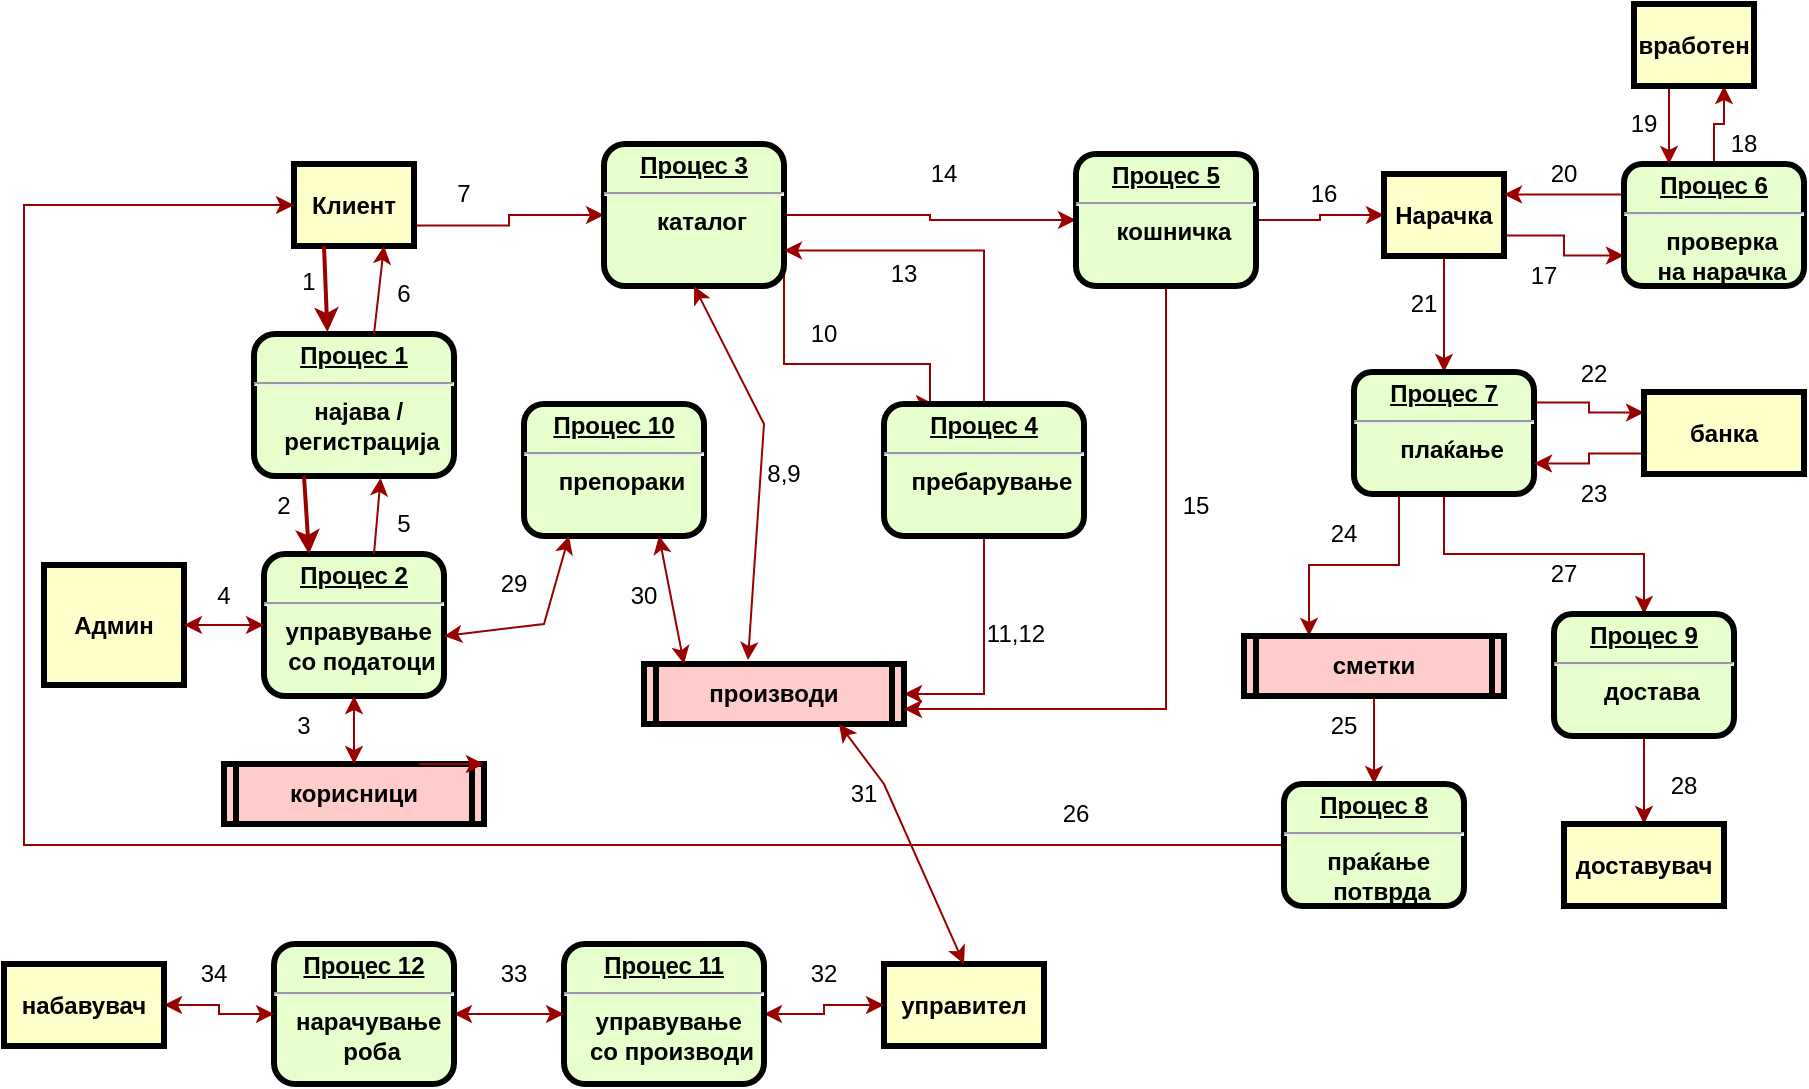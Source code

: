 <mxfile version="20.6.2" type="github">
  <diagram name="Page-1" id="c7558073-3199-34d8-9f00-42111426c3f3">
    <mxGraphModel dx="2430" dy="2341" grid="1" gridSize="10" guides="1" tooltips="1" connect="1" arrows="1" fold="1" page="1" pageScale="1" pageWidth="1169" pageHeight="1654" background="none" math="0" shadow="0">
      <root>
        <mxCell id="0" />
        <mxCell id="1" parent="0" />
        <mxCell id="QAfh6W4sXVzHyR8STNYW-227" style="edgeStyle=orthogonalEdgeStyle;rounded=0;orthogonalLoop=1;jettySize=auto;html=1;exitX=0;exitY=0.5;exitDx=0;exitDy=0;entryX=1;entryY=0.5;entryDx=0;entryDy=0;strokeColor=#990000;" edge="1" parent="1" source="QAfh6W4sXVzHyR8STNYW-221" target="QAfh6W4sXVzHyR8STNYW-223">
          <mxGeometry relative="1" as="geometry" />
        </mxCell>
        <mxCell id="QAfh6W4sXVzHyR8STNYW-128" value="&lt;p style=&quot;margin: 0px; margin-top: 4px; text-align: center; text-decoration: underline;&quot;&gt;&lt;strong&gt;Процес 1&lt;br&gt;&lt;/strong&gt;&lt;/p&gt;&lt;hr&gt;&lt;p style=&quot;margin: 0px; margin-left: 8px;&quot;&gt;најава /&amp;nbsp;&lt;/p&gt;&lt;p style=&quot;margin: 0px; margin-left: 8px;&quot;&gt;регистрација&lt;/p&gt;" style="verticalAlign=middle;align=center;overflow=fill;fontSize=12;fontFamily=Helvetica;html=1;rounded=1;fontStyle=1;strokeWidth=3;fillColor=#E6FFCC" vertex="1" parent="1">
          <mxGeometry x="-965" y="115" width="100" height="71" as="geometry" />
        </mxCell>
        <mxCell id="QAfh6W4sXVzHyR8STNYW-129" value="Админ" style="whiteSpace=wrap;align=center;verticalAlign=middle;fontStyle=1;strokeWidth=3;fillColor=#FFFFCC" vertex="1" parent="1">
          <mxGeometry x="-1070" y="230.5" width="70" height="60" as="geometry" />
        </mxCell>
        <mxCell id="QAfh6W4sXVzHyR8STNYW-149" style="edgeStyle=orthogonalEdgeStyle;rounded=0;orthogonalLoop=1;jettySize=auto;html=1;exitX=1;exitY=0.75;exitDx=0;exitDy=0;entryX=0;entryY=0.5;entryDx=0;entryDy=0;strokeColor=#990000;" edge="1" parent="1" source="QAfh6W4sXVzHyR8STNYW-130" target="QAfh6W4sXVzHyR8STNYW-148">
          <mxGeometry relative="1" as="geometry" />
        </mxCell>
        <mxCell id="QAfh6W4sXVzHyR8STNYW-130" value="Клиент" style="whiteSpace=wrap;align=center;verticalAlign=middle;fontStyle=1;strokeWidth=3;fillColor=#FFFFCC" vertex="1" parent="1">
          <mxGeometry x="-945" y="30" width="60" height="41" as="geometry" />
        </mxCell>
        <mxCell id="QAfh6W4sXVzHyR8STNYW-131" value="корисници" style="shape=process;whiteSpace=wrap;align=center;verticalAlign=middle;size=0.048;fontStyle=1;strokeWidth=3;fillColor=#FFCCCC" vertex="1" parent="1">
          <mxGeometry x="-980" y="330" width="130" height="30" as="geometry" />
        </mxCell>
        <mxCell id="QAfh6W4sXVzHyR8STNYW-132" value="" style="edgeStyle=none;noEdgeStyle=1;strokeColor=#990000;strokeWidth=2;exitX=0.25;exitY=1;exitDx=0;exitDy=0;entryX=0.367;entryY=-0.014;entryDx=0;entryDy=0;entryPerimeter=0;" edge="1" source="QAfh6W4sXVzHyR8STNYW-130" parent="1" target="QAfh6W4sXVzHyR8STNYW-128">
          <mxGeometry width="100" height="100" relative="1" as="geometry">
            <mxPoint x="-840" y="135" as="sourcePoint" />
            <mxPoint x="-920" y="115" as="targetPoint" />
          </mxGeometry>
        </mxCell>
        <mxCell id="QAfh6W4sXVzHyR8STNYW-133" value="1" style="text;spacingTop=-5;align=center" vertex="1" parent="1">
          <mxGeometry x="-960" y="80" width="45" height="20" as="geometry" />
        </mxCell>
        <mxCell id="QAfh6W4sXVzHyR8STNYW-134" value="&lt;p style=&quot;margin: 0px; margin-top: 4px; text-align: center; text-decoration: underline;&quot;&gt;&lt;strong&gt;Процес 2&lt;br&gt;&lt;/strong&gt;&lt;/p&gt;&lt;hr&gt;&lt;p style=&quot;margin: 0px; margin-left: 8px;&quot;&gt;управување&amp;nbsp;&lt;/p&gt;&lt;p style=&quot;margin: 0px; margin-left: 8px;&quot;&gt;со податоци&lt;/p&gt;" style="verticalAlign=middle;align=center;overflow=fill;fontSize=12;fontFamily=Helvetica;html=1;rounded=1;fontStyle=1;strokeWidth=3;fillColor=#E6FFCC" vertex="1" parent="1">
          <mxGeometry x="-960" y="225" width="90" height="71" as="geometry" />
        </mxCell>
        <mxCell id="QAfh6W4sXVzHyR8STNYW-135" value="" style="edgeStyle=none;noEdgeStyle=1;strokeColor=#990000;strokeWidth=2;entryX=0.25;entryY=0;entryDx=0;entryDy=0;exitX=0.25;exitY=1;exitDx=0;exitDy=0;" edge="1" source="QAfh6W4sXVzHyR8STNYW-128" target="QAfh6W4sXVzHyR8STNYW-134" parent="1">
          <mxGeometry width="100" height="100" relative="1" as="geometry">
            <mxPoint x="-870" y="215" as="sourcePoint" />
            <mxPoint x="-910" y="125" as="targetPoint" />
          </mxGeometry>
        </mxCell>
        <mxCell id="QAfh6W4sXVzHyR8STNYW-136" value="2" style="text;html=1;strokeColor=none;fillColor=none;align=center;verticalAlign=middle;whiteSpace=wrap;rounded=0;" vertex="1" parent="1">
          <mxGeometry x="-980" y="186" width="60" height="30" as="geometry" />
        </mxCell>
        <mxCell id="QAfh6W4sXVzHyR8STNYW-137" value="" style="endArrow=classic;startArrow=classic;html=1;rounded=0;strokeColor=#990000;entryX=0.5;entryY=0;entryDx=0;entryDy=0;exitX=0.5;exitY=1;exitDx=0;exitDy=0;" edge="1" source="QAfh6W4sXVzHyR8STNYW-134" target="QAfh6W4sXVzHyR8STNYW-131" parent="1">
          <mxGeometry width="50" height="50" relative="1" as="geometry">
            <mxPoint x="-920" y="305" as="sourcePoint" />
            <mxPoint x="-550" y="235" as="targetPoint" />
          </mxGeometry>
        </mxCell>
        <mxCell id="QAfh6W4sXVzHyR8STNYW-138" style="edgeStyle=orthogonalEdgeStyle;rounded=0;orthogonalLoop=1;jettySize=auto;html=1;exitX=0.75;exitY=0;exitDx=0;exitDy=0;entryX=1;entryY=0;entryDx=0;entryDy=0;strokeColor=#990000;" edge="1" source="QAfh6W4sXVzHyR8STNYW-131" target="QAfh6W4sXVzHyR8STNYW-131" parent="1">
          <mxGeometry relative="1" as="geometry" />
        </mxCell>
        <mxCell id="QAfh6W4sXVzHyR8STNYW-139" value="3" style="text;html=1;strokeColor=none;fillColor=none;align=center;verticalAlign=middle;whiteSpace=wrap;rounded=0;" vertex="1" parent="1">
          <mxGeometry x="-970" y="296" width="60" height="30" as="geometry" />
        </mxCell>
        <mxCell id="QAfh6W4sXVzHyR8STNYW-140" value="" style="endArrow=classic;startArrow=classic;html=1;rounded=0;strokeColor=#990000;entryX=0;entryY=0.5;entryDx=0;entryDy=0;exitX=1;exitY=0.5;exitDx=0;exitDy=0;" edge="1" source="QAfh6W4sXVzHyR8STNYW-129" target="QAfh6W4sXVzHyR8STNYW-134" parent="1">
          <mxGeometry width="50" height="50" relative="1" as="geometry">
            <mxPoint x="-1040" y="266" as="sourcePoint" />
            <mxPoint x="-990" y="216" as="targetPoint" />
          </mxGeometry>
        </mxCell>
        <mxCell id="QAfh6W4sXVzHyR8STNYW-141" value="4" style="text;html=1;strokeColor=none;fillColor=none;align=center;verticalAlign=middle;whiteSpace=wrap;rounded=0;" vertex="1" parent="1">
          <mxGeometry x="-1010" y="230.5" width="60" height="30" as="geometry" />
        </mxCell>
        <mxCell id="QAfh6W4sXVzHyR8STNYW-142" value="" style="endArrow=classic;html=1;rounded=0;strokeColor=#990000;entryX=0.633;entryY=1.014;entryDx=0;entryDy=0;entryPerimeter=0;" edge="1" parent="1" target="QAfh6W4sXVzHyR8STNYW-128">
          <mxGeometry width="50" height="50" relative="1" as="geometry">
            <mxPoint x="-905" y="225" as="sourcePoint" />
            <mxPoint x="-855" y="175" as="targetPoint" />
          </mxGeometry>
        </mxCell>
        <mxCell id="QAfh6W4sXVzHyR8STNYW-143" value="5" style="text;html=1;strokeColor=none;fillColor=none;align=center;verticalAlign=middle;whiteSpace=wrap;rounded=0;" vertex="1" parent="1">
          <mxGeometry x="-920" y="195" width="60" height="30" as="geometry" />
        </mxCell>
        <mxCell id="QAfh6W4sXVzHyR8STNYW-145" value="" style="endArrow=classic;html=1;rounded=0;strokeColor=#990000;entryX=0.75;entryY=1;entryDx=0;entryDy=0;" edge="1" parent="1" target="QAfh6W4sXVzHyR8STNYW-130">
          <mxGeometry width="50" height="50" relative="1" as="geometry">
            <mxPoint x="-905" y="115" as="sourcePoint" />
            <mxPoint x="-855" y="65" as="targetPoint" />
          </mxGeometry>
        </mxCell>
        <mxCell id="QAfh6W4sXVzHyR8STNYW-146" value="6" style="text;html=1;strokeColor=none;fillColor=none;align=center;verticalAlign=middle;whiteSpace=wrap;rounded=0;" vertex="1" parent="1">
          <mxGeometry x="-920" y="80" width="60" height="30" as="geometry" />
        </mxCell>
        <mxCell id="QAfh6W4sXVzHyR8STNYW-161" style="edgeStyle=orthogonalEdgeStyle;rounded=0;orthogonalLoop=1;jettySize=auto;html=1;exitX=1;exitY=0.75;exitDx=0;exitDy=0;entryX=0.25;entryY=0;entryDx=0;entryDy=0;strokeColor=#990000;" edge="1" parent="1" source="QAfh6W4sXVzHyR8STNYW-148" target="QAfh6W4sXVzHyR8STNYW-151">
          <mxGeometry relative="1" as="geometry">
            <Array as="points">
              <mxPoint x="-700" y="130" />
              <mxPoint x="-627" y="130" />
            </Array>
          </mxGeometry>
        </mxCell>
        <mxCell id="QAfh6W4sXVzHyR8STNYW-167" style="edgeStyle=orthogonalEdgeStyle;rounded=0;orthogonalLoop=1;jettySize=auto;html=1;exitX=1;exitY=0.5;exitDx=0;exitDy=0;entryX=0;entryY=0.5;entryDx=0;entryDy=0;strokeColor=#990000;" edge="1" parent="1" source="QAfh6W4sXVzHyR8STNYW-148" target="QAfh6W4sXVzHyR8STNYW-166">
          <mxGeometry relative="1" as="geometry" />
        </mxCell>
        <mxCell id="QAfh6W4sXVzHyR8STNYW-148" value="&lt;p style=&quot;margin: 0px; margin-top: 4px; text-align: center; text-decoration: underline;&quot;&gt;&lt;strong&gt;Процес 3&lt;br&gt;&lt;/strong&gt;&lt;/p&gt;&lt;hr&gt;&lt;p style=&quot;margin: 0px; margin-left: 8px;&quot;&gt;каталог&lt;/p&gt;" style="verticalAlign=middle;align=center;overflow=fill;fontSize=12;fontFamily=Helvetica;html=1;rounded=1;fontStyle=1;strokeWidth=3;fillColor=#E6FFCC" vertex="1" parent="1">
          <mxGeometry x="-790" y="20" width="90" height="71" as="geometry" />
        </mxCell>
        <mxCell id="QAfh6W4sXVzHyR8STNYW-150" value="7" style="text;html=1;strokeColor=none;fillColor=none;align=center;verticalAlign=middle;whiteSpace=wrap;rounded=0;" vertex="1" parent="1">
          <mxGeometry x="-890" y="30" width="60" height="30" as="geometry" />
        </mxCell>
        <mxCell id="QAfh6W4sXVzHyR8STNYW-157" style="edgeStyle=orthogonalEdgeStyle;rounded=0;orthogonalLoop=1;jettySize=auto;html=1;exitX=0.5;exitY=1;exitDx=0;exitDy=0;entryX=1;entryY=0.5;entryDx=0;entryDy=0;strokeColor=#990000;" edge="1" parent="1" source="QAfh6W4sXVzHyR8STNYW-151" target="QAfh6W4sXVzHyR8STNYW-152">
          <mxGeometry relative="1" as="geometry" />
        </mxCell>
        <mxCell id="QAfh6W4sXVzHyR8STNYW-164" style="edgeStyle=orthogonalEdgeStyle;rounded=0;orthogonalLoop=1;jettySize=auto;html=1;exitX=0.5;exitY=0;exitDx=0;exitDy=0;entryX=1;entryY=0.75;entryDx=0;entryDy=0;strokeColor=#990000;" edge="1" parent="1" source="QAfh6W4sXVzHyR8STNYW-151" target="QAfh6W4sXVzHyR8STNYW-148">
          <mxGeometry relative="1" as="geometry" />
        </mxCell>
        <mxCell id="QAfh6W4sXVzHyR8STNYW-151" value="&lt;p style=&quot;margin: 0px; margin-top: 4px; text-align: center; text-decoration: underline;&quot;&gt;&lt;strong&gt;Процес 4&lt;br&gt;&lt;/strong&gt;&lt;/p&gt;&lt;hr&gt;&lt;p style=&quot;margin: 0px; margin-left: 8px;&quot;&gt;пребарување&lt;/p&gt;" style="verticalAlign=middle;align=center;overflow=fill;fontSize=12;fontFamily=Helvetica;html=1;rounded=1;fontStyle=1;strokeWidth=3;fillColor=#E6FFCC" vertex="1" parent="1">
          <mxGeometry x="-650" y="150" width="100" height="66" as="geometry" />
        </mxCell>
        <mxCell id="QAfh6W4sXVzHyR8STNYW-152" value="производи" style="shape=process;whiteSpace=wrap;align=center;verticalAlign=middle;size=0.048;fontStyle=1;strokeWidth=3;fillColor=#FFCCCC" vertex="1" parent="1">
          <mxGeometry x="-770" y="280" width="130" height="30" as="geometry" />
        </mxCell>
        <mxCell id="QAfh6W4sXVzHyR8STNYW-153" value="" style="endArrow=classic;startArrow=classic;html=1;rounded=0;strokeColor=#990000;exitX=0.4;exitY=-0.067;exitDx=0;exitDy=0;exitPerimeter=0;entryX=0.5;entryY=1;entryDx=0;entryDy=0;" edge="1" parent="1" source="QAfh6W4sXVzHyR8STNYW-152" target="QAfh6W4sXVzHyR8STNYW-148">
          <mxGeometry width="50" height="50" relative="1" as="geometry">
            <mxPoint x="-690" y="230" as="sourcePoint" />
            <mxPoint x="-640" y="180" as="targetPoint" />
            <Array as="points">
              <mxPoint x="-710" y="160" />
            </Array>
          </mxGeometry>
        </mxCell>
        <mxCell id="QAfh6W4sXVzHyR8STNYW-154" value="8,9" style="text;html=1;strokeColor=none;fillColor=none;align=center;verticalAlign=middle;whiteSpace=wrap;rounded=0;" vertex="1" parent="1">
          <mxGeometry x="-730" y="170" width="60" height="30" as="geometry" />
        </mxCell>
        <mxCell id="QAfh6W4sXVzHyR8STNYW-156" value="10" style="text;html=1;strokeColor=none;fillColor=none;align=center;verticalAlign=middle;whiteSpace=wrap;rounded=0;" vertex="1" parent="1">
          <mxGeometry x="-710" y="100" width="60" height="30" as="geometry" />
        </mxCell>
        <mxCell id="QAfh6W4sXVzHyR8STNYW-158" value="11,12" style="text;html=1;strokeColor=none;fillColor=none;align=center;verticalAlign=middle;whiteSpace=wrap;rounded=0;" vertex="1" parent="1">
          <mxGeometry x="-614" y="250" width="60" height="30" as="geometry" />
        </mxCell>
        <mxCell id="QAfh6W4sXVzHyR8STNYW-165" value="13" style="text;html=1;strokeColor=none;fillColor=none;align=center;verticalAlign=middle;whiteSpace=wrap;rounded=0;" vertex="1" parent="1">
          <mxGeometry x="-670" y="70" width="60" height="30" as="geometry" />
        </mxCell>
        <mxCell id="QAfh6W4sXVzHyR8STNYW-169" style="edgeStyle=orthogonalEdgeStyle;rounded=0;orthogonalLoop=1;jettySize=auto;html=1;exitX=0.5;exitY=1;exitDx=0;exitDy=0;entryX=1;entryY=0.75;entryDx=0;entryDy=0;strokeColor=#990000;" edge="1" parent="1" source="QAfh6W4sXVzHyR8STNYW-166" target="QAfh6W4sXVzHyR8STNYW-152">
          <mxGeometry relative="1" as="geometry" />
        </mxCell>
        <mxCell id="QAfh6W4sXVzHyR8STNYW-172" style="edgeStyle=orthogonalEdgeStyle;rounded=0;orthogonalLoop=1;jettySize=auto;html=1;exitX=1;exitY=0.5;exitDx=0;exitDy=0;entryX=0;entryY=0.5;entryDx=0;entryDy=0;strokeColor=#990000;" edge="1" parent="1" source="QAfh6W4sXVzHyR8STNYW-166" target="QAfh6W4sXVzHyR8STNYW-171">
          <mxGeometry relative="1" as="geometry" />
        </mxCell>
        <mxCell id="QAfh6W4sXVzHyR8STNYW-166" value="&lt;p style=&quot;margin: 0px; margin-top: 4px; text-align: center; text-decoration: underline;&quot;&gt;&lt;strong&gt;Процес 5&lt;br&gt;&lt;/strong&gt;&lt;/p&gt;&lt;hr&gt;&lt;p style=&quot;margin: 0px; margin-left: 8px;&quot;&gt;кошничка&lt;/p&gt;" style="verticalAlign=middle;align=center;overflow=fill;fontSize=12;fontFamily=Helvetica;html=1;rounded=1;fontStyle=1;strokeWidth=3;fillColor=#E6FFCC" vertex="1" parent="1">
          <mxGeometry x="-554" y="25" width="90" height="66" as="geometry" />
        </mxCell>
        <mxCell id="QAfh6W4sXVzHyR8STNYW-168" value="14" style="text;html=1;strokeColor=none;fillColor=none;align=center;verticalAlign=middle;whiteSpace=wrap;rounded=0;" vertex="1" parent="1">
          <mxGeometry x="-650" y="20" width="60" height="30" as="geometry" />
        </mxCell>
        <mxCell id="QAfh6W4sXVzHyR8STNYW-170" value="15" style="text;html=1;strokeColor=none;fillColor=none;align=center;verticalAlign=middle;whiteSpace=wrap;rounded=0;" vertex="1" parent="1">
          <mxGeometry x="-524" y="186" width="60" height="30" as="geometry" />
        </mxCell>
        <mxCell id="QAfh6W4sXVzHyR8STNYW-175" style="edgeStyle=orthogonalEdgeStyle;rounded=0;orthogonalLoop=1;jettySize=auto;html=1;exitX=1;exitY=0.75;exitDx=0;exitDy=0;entryX=0;entryY=0.75;entryDx=0;entryDy=0;strokeColor=#990000;" edge="1" parent="1" source="QAfh6W4sXVzHyR8STNYW-171" target="QAfh6W4sXVzHyR8STNYW-174">
          <mxGeometry relative="1" as="geometry" />
        </mxCell>
        <mxCell id="QAfh6W4sXVzHyR8STNYW-188" style="edgeStyle=orthogonalEdgeStyle;rounded=0;orthogonalLoop=1;jettySize=auto;html=1;exitX=0.5;exitY=1;exitDx=0;exitDy=0;entryX=0.5;entryY=0;entryDx=0;entryDy=0;strokeColor=#990000;" edge="1" parent="1" source="QAfh6W4sXVzHyR8STNYW-171" target="QAfh6W4sXVzHyR8STNYW-184">
          <mxGeometry relative="1" as="geometry" />
        </mxCell>
        <mxCell id="QAfh6W4sXVzHyR8STNYW-171" value="Нарачка" style="whiteSpace=wrap;align=center;verticalAlign=middle;fontStyle=1;strokeWidth=3;fillColor=#FFFFCC" vertex="1" parent="1">
          <mxGeometry x="-400" y="35" width="60" height="41" as="geometry" />
        </mxCell>
        <mxCell id="QAfh6W4sXVzHyR8STNYW-173" value="16" style="text;html=1;strokeColor=none;fillColor=none;align=center;verticalAlign=middle;whiteSpace=wrap;rounded=0;" vertex="1" parent="1">
          <mxGeometry x="-460" y="30" width="60" height="30" as="geometry" />
        </mxCell>
        <mxCell id="QAfh6W4sXVzHyR8STNYW-178" style="edgeStyle=orthogonalEdgeStyle;rounded=0;orthogonalLoop=1;jettySize=auto;html=1;strokeColor=#990000;entryX=0.75;entryY=1;entryDx=0;entryDy=0;" edge="1" parent="1" source="QAfh6W4sXVzHyR8STNYW-174" target="QAfh6W4sXVzHyR8STNYW-177">
          <mxGeometry relative="1" as="geometry" />
        </mxCell>
        <mxCell id="QAfh6W4sXVzHyR8STNYW-182" style="edgeStyle=orthogonalEdgeStyle;rounded=0;orthogonalLoop=1;jettySize=auto;html=1;exitX=0;exitY=0.25;exitDx=0;exitDy=0;entryX=1;entryY=0.25;entryDx=0;entryDy=0;strokeColor=#990000;" edge="1" parent="1" source="QAfh6W4sXVzHyR8STNYW-174" target="QAfh6W4sXVzHyR8STNYW-171">
          <mxGeometry relative="1" as="geometry" />
        </mxCell>
        <mxCell id="QAfh6W4sXVzHyR8STNYW-174" value="&lt;p style=&quot;margin: 0px; margin-top: 4px; text-align: center; text-decoration: underline;&quot;&gt;&lt;strong&gt;Процес 6&lt;br&gt;&lt;/strong&gt;&lt;/p&gt;&lt;hr&gt;&lt;p style=&quot;margin: 0px; margin-left: 8px;&quot;&gt;проверка&lt;/p&gt;&lt;p style=&quot;margin: 0px; margin-left: 8px;&quot;&gt;на нарачка&lt;/p&gt;" style="verticalAlign=middle;align=center;overflow=fill;fontSize=12;fontFamily=Helvetica;html=1;rounded=1;fontStyle=1;strokeWidth=3;fillColor=#E6FFCC" vertex="1" parent="1">
          <mxGeometry x="-280" y="30" width="90" height="61" as="geometry" />
        </mxCell>
        <mxCell id="QAfh6W4sXVzHyR8STNYW-176" value="17" style="text;html=1;strokeColor=none;fillColor=none;align=center;verticalAlign=middle;whiteSpace=wrap;rounded=0;" vertex="1" parent="1">
          <mxGeometry x="-350" y="71" width="60" height="30" as="geometry" />
        </mxCell>
        <mxCell id="QAfh6W4sXVzHyR8STNYW-180" style="edgeStyle=orthogonalEdgeStyle;rounded=0;orthogonalLoop=1;jettySize=auto;html=1;exitX=0.25;exitY=1;exitDx=0;exitDy=0;entryX=0.25;entryY=0;entryDx=0;entryDy=0;strokeColor=#990000;" edge="1" parent="1" source="QAfh6W4sXVzHyR8STNYW-177" target="QAfh6W4sXVzHyR8STNYW-174">
          <mxGeometry relative="1" as="geometry" />
        </mxCell>
        <mxCell id="QAfh6W4sXVzHyR8STNYW-177" value="вработен" style="whiteSpace=wrap;align=center;verticalAlign=middle;fontStyle=1;strokeWidth=3;fillColor=#FFFFCC" vertex="1" parent="1">
          <mxGeometry x="-275" y="-50" width="60" height="41" as="geometry" />
        </mxCell>
        <mxCell id="QAfh6W4sXVzHyR8STNYW-179" value="18" style="text;html=1;strokeColor=none;fillColor=none;align=center;verticalAlign=middle;whiteSpace=wrap;rounded=0;" vertex="1" parent="1">
          <mxGeometry x="-250" y="5" width="60" height="30" as="geometry" />
        </mxCell>
        <mxCell id="QAfh6W4sXVzHyR8STNYW-181" value="19" style="text;html=1;strokeColor=none;fillColor=none;align=center;verticalAlign=middle;whiteSpace=wrap;rounded=0;" vertex="1" parent="1">
          <mxGeometry x="-300" y="-5" width="60" height="30" as="geometry" />
        </mxCell>
        <mxCell id="QAfh6W4sXVzHyR8STNYW-183" value="20" style="text;html=1;strokeColor=none;fillColor=none;align=center;verticalAlign=middle;whiteSpace=wrap;rounded=0;" vertex="1" parent="1">
          <mxGeometry x="-340" y="20" width="60" height="30" as="geometry" />
        </mxCell>
        <mxCell id="QAfh6W4sXVzHyR8STNYW-190" style="edgeStyle=orthogonalEdgeStyle;rounded=0;orthogonalLoop=1;jettySize=auto;html=1;exitX=1;exitY=0.25;exitDx=0;exitDy=0;entryX=0;entryY=0.25;entryDx=0;entryDy=0;strokeColor=#990000;" edge="1" parent="1" source="QAfh6W4sXVzHyR8STNYW-184" target="QAfh6W4sXVzHyR8STNYW-187">
          <mxGeometry relative="1" as="geometry" />
        </mxCell>
        <mxCell id="QAfh6W4sXVzHyR8STNYW-195" style="edgeStyle=orthogonalEdgeStyle;rounded=0;orthogonalLoop=1;jettySize=auto;html=1;exitX=0.5;exitY=1;exitDx=0;exitDy=0;entryX=0.5;entryY=0;entryDx=0;entryDy=0;strokeColor=#990000;" edge="1" parent="1" source="QAfh6W4sXVzHyR8STNYW-184" target="QAfh6W4sXVzHyR8STNYW-185">
          <mxGeometry relative="1" as="geometry" />
        </mxCell>
        <mxCell id="QAfh6W4sXVzHyR8STNYW-198" style="edgeStyle=orthogonalEdgeStyle;rounded=0;orthogonalLoop=1;jettySize=auto;html=1;exitX=0.25;exitY=1;exitDx=0;exitDy=0;entryX=0.25;entryY=0;entryDx=0;entryDy=0;strokeColor=#990000;" edge="1" parent="1" source="QAfh6W4sXVzHyR8STNYW-184" target="QAfh6W4sXVzHyR8STNYW-196">
          <mxGeometry relative="1" as="geometry" />
        </mxCell>
        <mxCell id="QAfh6W4sXVzHyR8STNYW-184" value="&lt;p style=&quot;margin: 0px; margin-top: 4px; text-align: center; text-decoration: underline;&quot;&gt;&lt;strong&gt;Процес 7&lt;br&gt;&lt;/strong&gt;&lt;/p&gt;&lt;hr&gt;&lt;p style=&quot;margin: 0px; margin-left: 8px;&quot;&gt;плаќање&lt;/p&gt;" style="verticalAlign=middle;align=center;overflow=fill;fontSize=12;fontFamily=Helvetica;html=1;rounded=1;fontStyle=1;strokeWidth=3;fillColor=#E6FFCC" vertex="1" parent="1">
          <mxGeometry x="-415" y="134" width="90" height="61" as="geometry" />
        </mxCell>
        <mxCell id="QAfh6W4sXVzHyR8STNYW-209" style="edgeStyle=orthogonalEdgeStyle;rounded=0;orthogonalLoop=1;jettySize=auto;html=1;exitX=0.5;exitY=1;exitDx=0;exitDy=0;entryX=0.5;entryY=0;entryDx=0;entryDy=0;strokeColor=#990000;" edge="1" parent="1" source="QAfh6W4sXVzHyR8STNYW-185" target="QAfh6W4sXVzHyR8STNYW-186">
          <mxGeometry relative="1" as="geometry" />
        </mxCell>
        <mxCell id="QAfh6W4sXVzHyR8STNYW-185" value="&lt;p style=&quot;margin: 0px; margin-top: 4px; text-align: center; text-decoration: underline;&quot;&gt;&lt;strong&gt;Процес 9&lt;br&gt;&lt;/strong&gt;&lt;/p&gt;&lt;hr&gt;&lt;p style=&quot;margin: 0px; margin-left: 8px;&quot;&gt;достава&lt;/p&gt;" style="verticalAlign=middle;align=center;overflow=fill;fontSize=12;fontFamily=Helvetica;html=1;rounded=1;fontStyle=1;strokeWidth=3;fillColor=#E6FFCC" vertex="1" parent="1">
          <mxGeometry x="-315" y="255" width="90" height="61" as="geometry" />
        </mxCell>
        <mxCell id="QAfh6W4sXVzHyR8STNYW-186" value="доставувач" style="whiteSpace=wrap;align=center;verticalAlign=middle;fontStyle=1;strokeWidth=3;fillColor=#FFFFCC" vertex="1" parent="1">
          <mxGeometry x="-310" y="360" width="80" height="41" as="geometry" />
        </mxCell>
        <mxCell id="QAfh6W4sXVzHyR8STNYW-192" style="edgeStyle=orthogonalEdgeStyle;rounded=0;orthogonalLoop=1;jettySize=auto;html=1;exitX=0;exitY=0.75;exitDx=0;exitDy=0;entryX=1;entryY=0.75;entryDx=0;entryDy=0;strokeColor=#990000;" edge="1" parent="1" source="QAfh6W4sXVzHyR8STNYW-187" target="QAfh6W4sXVzHyR8STNYW-184">
          <mxGeometry relative="1" as="geometry" />
        </mxCell>
        <mxCell id="QAfh6W4sXVzHyR8STNYW-187" value="банка" style="whiteSpace=wrap;align=center;verticalAlign=middle;fontStyle=1;strokeWidth=3;fillColor=#FFFFCC" vertex="1" parent="1">
          <mxGeometry x="-270" y="144" width="80" height="41" as="geometry" />
        </mxCell>
        <mxCell id="QAfh6W4sXVzHyR8STNYW-189" value="21" style="text;html=1;strokeColor=none;fillColor=none;align=center;verticalAlign=middle;whiteSpace=wrap;rounded=0;" vertex="1" parent="1">
          <mxGeometry x="-410" y="85" width="60" height="30" as="geometry" />
        </mxCell>
        <mxCell id="QAfh6W4sXVzHyR8STNYW-191" value="22" style="text;html=1;strokeColor=none;fillColor=none;align=center;verticalAlign=middle;whiteSpace=wrap;rounded=0;" vertex="1" parent="1">
          <mxGeometry x="-325" y="120" width="60" height="30" as="geometry" />
        </mxCell>
        <mxCell id="QAfh6W4sXVzHyR8STNYW-193" value="23" style="text;html=1;strokeColor=none;fillColor=none;align=center;verticalAlign=middle;whiteSpace=wrap;rounded=0;" vertex="1" parent="1">
          <mxGeometry x="-325" y="180" width="60" height="30" as="geometry" />
        </mxCell>
        <mxCell id="QAfh6W4sXVzHyR8STNYW-201" style="edgeStyle=orthogonalEdgeStyle;rounded=0;orthogonalLoop=1;jettySize=auto;html=1;exitX=0.5;exitY=1;exitDx=0;exitDy=0;entryX=0.5;entryY=0;entryDx=0;entryDy=0;strokeColor=#990000;" edge="1" parent="1" source="QAfh6W4sXVzHyR8STNYW-196" target="QAfh6W4sXVzHyR8STNYW-200">
          <mxGeometry relative="1" as="geometry" />
        </mxCell>
        <mxCell id="QAfh6W4sXVzHyR8STNYW-196" value="сметки" style="shape=process;whiteSpace=wrap;align=center;verticalAlign=middle;size=0.048;fontStyle=1;strokeWidth=3;fillColor=#FFCCCC" vertex="1" parent="1">
          <mxGeometry x="-470" y="266" width="130" height="30" as="geometry" />
        </mxCell>
        <mxCell id="QAfh6W4sXVzHyR8STNYW-199" value="24" style="text;html=1;strokeColor=none;fillColor=none;align=center;verticalAlign=middle;whiteSpace=wrap;rounded=0;" vertex="1" parent="1">
          <mxGeometry x="-450" y="200" width="60" height="30" as="geometry" />
        </mxCell>
        <mxCell id="QAfh6W4sXVzHyR8STNYW-204" style="edgeStyle=orthogonalEdgeStyle;rounded=0;orthogonalLoop=1;jettySize=auto;html=1;strokeColor=#990000;entryX=0;entryY=0.5;entryDx=0;entryDy=0;" edge="1" parent="1" source="QAfh6W4sXVzHyR8STNYW-200" target="QAfh6W4sXVzHyR8STNYW-130">
          <mxGeometry relative="1" as="geometry">
            <mxPoint x="-1090" y="50" as="targetPoint" />
            <Array as="points">
              <mxPoint x="-1080" y="371" />
              <mxPoint x="-1080" y="51" />
            </Array>
          </mxGeometry>
        </mxCell>
        <mxCell id="QAfh6W4sXVzHyR8STNYW-200" value="&lt;p style=&quot;margin: 0px; margin-top: 4px; text-align: center; text-decoration: underline;&quot;&gt;&lt;strong&gt;Процес 8&lt;br&gt;&lt;/strong&gt;&lt;/p&gt;&lt;hr&gt;&lt;p style=&quot;margin: 0px; margin-left: 8px;&quot;&gt;праќање&amp;nbsp;&lt;/p&gt;&lt;p style=&quot;margin: 0px; margin-left: 8px;&quot;&gt;потврда&lt;/p&gt;" style="verticalAlign=middle;align=center;overflow=fill;fontSize=12;fontFamily=Helvetica;html=1;rounded=1;fontStyle=1;strokeWidth=3;fillColor=#E6FFCC" vertex="1" parent="1">
          <mxGeometry x="-450" y="340" width="90" height="61" as="geometry" />
        </mxCell>
        <mxCell id="QAfh6W4sXVzHyR8STNYW-202" value="25" style="text;html=1;strokeColor=none;fillColor=none;align=center;verticalAlign=middle;whiteSpace=wrap;rounded=0;" vertex="1" parent="1">
          <mxGeometry x="-450" y="296" width="60" height="30" as="geometry" />
        </mxCell>
        <mxCell id="QAfh6W4sXVzHyR8STNYW-205" value="30" style="text;html=1;strokeColor=none;fillColor=none;align=center;verticalAlign=middle;whiteSpace=wrap;rounded=0;" vertex="1" parent="1">
          <mxGeometry x="-800" y="230.5" width="60" height="30" as="geometry" />
        </mxCell>
        <mxCell id="QAfh6W4sXVzHyR8STNYW-206" value="31" style="text;html=1;strokeColor=none;fillColor=none;align=center;verticalAlign=middle;whiteSpace=wrap;rounded=0;" vertex="1" parent="1">
          <mxGeometry x="-690" y="330" width="60" height="30" as="geometry" />
        </mxCell>
        <mxCell id="QAfh6W4sXVzHyR8STNYW-207" value="26" style="text;html=1;strokeColor=none;fillColor=none;align=center;verticalAlign=middle;whiteSpace=wrap;rounded=0;" vertex="1" parent="1">
          <mxGeometry x="-584" y="340" width="60" height="30" as="geometry" />
        </mxCell>
        <mxCell id="QAfh6W4sXVzHyR8STNYW-208" value="27" style="text;html=1;strokeColor=none;fillColor=none;align=center;verticalAlign=middle;whiteSpace=wrap;rounded=0;" vertex="1" parent="1">
          <mxGeometry x="-340" y="220" width="60" height="30" as="geometry" />
        </mxCell>
        <mxCell id="QAfh6W4sXVzHyR8STNYW-210" value="28" style="text;html=1;strokeColor=none;fillColor=none;align=center;verticalAlign=middle;whiteSpace=wrap;rounded=0;" vertex="1" parent="1">
          <mxGeometry x="-280" y="326" width="60" height="30" as="geometry" />
        </mxCell>
        <mxCell id="QAfh6W4sXVzHyR8STNYW-211" value="&lt;p style=&quot;margin: 0px; margin-top: 4px; text-align: center; text-decoration: underline;&quot;&gt;&lt;strong&gt;Процес 10&lt;br&gt;&lt;/strong&gt;&lt;/p&gt;&lt;hr&gt;&lt;p style=&quot;margin: 0px; margin-left: 8px;&quot;&gt;препораки&lt;/p&gt;" style="verticalAlign=middle;align=center;overflow=fill;fontSize=12;fontFamily=Helvetica;html=1;rounded=1;fontStyle=1;strokeWidth=3;fillColor=#E6FFCC" vertex="1" parent="1">
          <mxGeometry x="-830" y="150" width="90" height="66" as="geometry" />
        </mxCell>
        <mxCell id="QAfh6W4sXVzHyR8STNYW-218" value="" style="endArrow=classic;startArrow=classic;html=1;rounded=0;strokeColor=#990000;entryX=0.25;entryY=1;entryDx=0;entryDy=0;" edge="1" parent="1" target="QAfh6W4sXVzHyR8STNYW-211">
          <mxGeometry width="50" height="50" relative="1" as="geometry">
            <mxPoint x="-870" y="266" as="sourcePoint" />
            <mxPoint x="-820" y="216" as="targetPoint" />
            <Array as="points">
              <mxPoint x="-820" y="260" />
            </Array>
          </mxGeometry>
        </mxCell>
        <mxCell id="QAfh6W4sXVzHyR8STNYW-219" value="29" style="text;html=1;strokeColor=none;fillColor=none;align=center;verticalAlign=middle;whiteSpace=wrap;rounded=0;" vertex="1" parent="1">
          <mxGeometry x="-865" y="225" width="60" height="30" as="geometry" />
        </mxCell>
        <mxCell id="QAfh6W4sXVzHyR8STNYW-220" value="" style="endArrow=classic;startArrow=classic;html=1;rounded=0;strokeColor=#990000;entryX=0.75;entryY=1;entryDx=0;entryDy=0;" edge="1" parent="1" target="QAfh6W4sXVzHyR8STNYW-211">
          <mxGeometry width="50" height="50" relative="1" as="geometry">
            <mxPoint x="-750" y="280" as="sourcePoint" />
            <mxPoint x="-700" y="230" as="targetPoint" />
          </mxGeometry>
        </mxCell>
        <mxCell id="QAfh6W4sXVzHyR8STNYW-221" value="управител" style="whiteSpace=wrap;align=center;verticalAlign=middle;fontStyle=1;strokeWidth=3;fillColor=#FFFFCC" vertex="1" parent="1">
          <mxGeometry x="-650" y="430" width="80" height="41" as="geometry" />
        </mxCell>
        <mxCell id="QAfh6W4sXVzHyR8STNYW-222" value="" style="endArrow=classic;startArrow=classic;html=1;rounded=0;strokeColor=#990000;exitX=0.5;exitY=0;exitDx=0;exitDy=0;entryX=0.75;entryY=1;entryDx=0;entryDy=0;" edge="1" parent="1" source="QAfh6W4sXVzHyR8STNYW-221" target="QAfh6W4sXVzHyR8STNYW-152">
          <mxGeometry width="50" height="50" relative="1" as="geometry">
            <mxPoint x="-720" y="410" as="sourcePoint" />
            <mxPoint x="-720" y="320" as="targetPoint" />
            <Array as="points">
              <mxPoint x="-650" y="340" />
            </Array>
          </mxGeometry>
        </mxCell>
        <mxCell id="QAfh6W4sXVzHyR8STNYW-228" style="edgeStyle=orthogonalEdgeStyle;rounded=0;orthogonalLoop=1;jettySize=auto;html=1;entryX=0;entryY=0.5;entryDx=0;entryDy=0;strokeColor=#990000;" edge="1" parent="1" source="QAfh6W4sXVzHyR8STNYW-223" target="QAfh6W4sXVzHyR8STNYW-221">
          <mxGeometry relative="1" as="geometry" />
        </mxCell>
        <mxCell id="QAfh6W4sXVzHyR8STNYW-230" style="edgeStyle=orthogonalEdgeStyle;rounded=0;orthogonalLoop=1;jettySize=auto;html=1;exitX=0;exitY=0.5;exitDx=0;exitDy=0;entryX=1;entryY=0.5;entryDx=0;entryDy=0;strokeColor=#990000;" edge="1" parent="1" source="QAfh6W4sXVzHyR8STNYW-223" target="QAfh6W4sXVzHyR8STNYW-224">
          <mxGeometry relative="1" as="geometry" />
        </mxCell>
        <mxCell id="QAfh6W4sXVzHyR8STNYW-223" value="&lt;p style=&quot;margin: 0px; margin-top: 4px; text-align: center; text-decoration: underline;&quot;&gt;&lt;strong&gt;Процес 11&lt;br&gt;&lt;/strong&gt;&lt;/p&gt;&lt;hr&gt;&lt;p style=&quot;margin: 0px; margin-left: 8px;&quot;&gt;управување&amp;nbsp;&lt;/p&gt;&lt;p style=&quot;margin: 0px; margin-left: 8px;&quot;&gt;со производи&lt;/p&gt;" style="verticalAlign=middle;align=center;overflow=fill;fontSize=12;fontFamily=Helvetica;html=1;rounded=1;fontStyle=1;strokeWidth=3;fillColor=#E6FFCC" vertex="1" parent="1">
          <mxGeometry x="-810" y="420" width="100" height="70" as="geometry" />
        </mxCell>
        <mxCell id="QAfh6W4sXVzHyR8STNYW-229" style="edgeStyle=orthogonalEdgeStyle;rounded=0;orthogonalLoop=1;jettySize=auto;html=1;exitX=1;exitY=0.5;exitDx=0;exitDy=0;strokeColor=#990000;entryX=0;entryY=0.5;entryDx=0;entryDy=0;" edge="1" parent="1" source="QAfh6W4sXVzHyR8STNYW-224" target="QAfh6W4sXVzHyR8STNYW-223">
          <mxGeometry relative="1" as="geometry" />
        </mxCell>
        <mxCell id="QAfh6W4sXVzHyR8STNYW-234" style="edgeStyle=orthogonalEdgeStyle;rounded=0;orthogonalLoop=1;jettySize=auto;html=1;entryX=1;entryY=0.5;entryDx=0;entryDy=0;strokeColor=#990000;" edge="1" parent="1" source="QAfh6W4sXVzHyR8STNYW-224" target="QAfh6W4sXVzHyR8STNYW-225">
          <mxGeometry relative="1" as="geometry" />
        </mxCell>
        <mxCell id="QAfh6W4sXVzHyR8STNYW-224" value="&lt;p style=&quot;margin: 0px; margin-top: 4px; text-align: center; text-decoration: underline;&quot;&gt;&lt;strong&gt;Процес 12&lt;br&gt;&lt;/strong&gt;&lt;/p&gt;&lt;hr&gt;&lt;p style=&quot;margin: 0px; margin-left: 8px;&quot;&gt;нарачување&amp;nbsp;&lt;/p&gt;&lt;p style=&quot;margin: 0px; margin-left: 8px;&quot;&gt;роба&lt;/p&gt;" style="verticalAlign=middle;align=center;overflow=fill;fontSize=12;fontFamily=Helvetica;html=1;rounded=1;fontStyle=1;strokeWidth=3;fillColor=#E6FFCC" vertex="1" parent="1">
          <mxGeometry x="-955" y="420" width="90" height="70" as="geometry" />
        </mxCell>
        <mxCell id="QAfh6W4sXVzHyR8STNYW-231" style="edgeStyle=orthogonalEdgeStyle;rounded=0;orthogonalLoop=1;jettySize=auto;html=1;exitX=1;exitY=0.5;exitDx=0;exitDy=0;entryX=0;entryY=0.5;entryDx=0;entryDy=0;strokeColor=#990000;" edge="1" parent="1" source="QAfh6W4sXVzHyR8STNYW-225" target="QAfh6W4sXVzHyR8STNYW-224">
          <mxGeometry relative="1" as="geometry" />
        </mxCell>
        <mxCell id="QAfh6W4sXVzHyR8STNYW-225" value="набавувач" style="whiteSpace=wrap;align=center;verticalAlign=middle;fontStyle=1;strokeWidth=3;fillColor=#FFFFCC" vertex="1" parent="1">
          <mxGeometry x="-1090" y="430" width="80" height="41" as="geometry" />
        </mxCell>
        <mxCell id="QAfh6W4sXVzHyR8STNYW-235" value="32" style="text;html=1;strokeColor=none;fillColor=none;align=center;verticalAlign=middle;whiteSpace=wrap;rounded=0;" vertex="1" parent="1">
          <mxGeometry x="-710" y="420" width="60" height="30" as="geometry" />
        </mxCell>
        <mxCell id="QAfh6W4sXVzHyR8STNYW-236" value="33" style="text;html=1;strokeColor=none;fillColor=none;align=center;verticalAlign=middle;whiteSpace=wrap;rounded=0;" vertex="1" parent="1">
          <mxGeometry x="-865" y="420" width="60" height="30" as="geometry" />
        </mxCell>
        <mxCell id="QAfh6W4sXVzHyR8STNYW-237" value="34" style="text;html=1;strokeColor=none;fillColor=none;align=center;verticalAlign=middle;whiteSpace=wrap;rounded=0;" vertex="1" parent="1">
          <mxGeometry x="-1015" y="420" width="60" height="30" as="geometry" />
        </mxCell>
      </root>
    </mxGraphModel>
  </diagram>
</mxfile>
